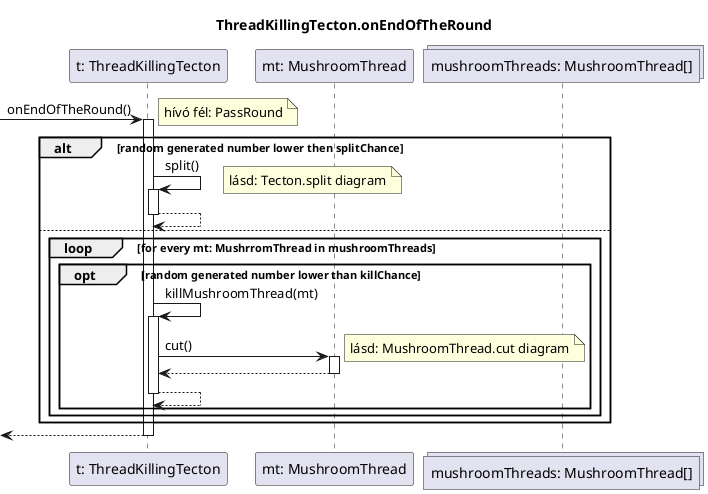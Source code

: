 @startuml endofround_threadkill

title ThreadKillingTecton.onEndOfTheRound

participant "t: ThreadKillingTecton" as tecton
participant "mt: MushroomThread" as thread
collections "mushroomThreads: MushroomThread[]" as mts

-> tecton: onEndOfTheRound()
note right: hívó fél: PassRound
activate tecton

alt random generated number lower then splitChance

	tecton -> tecton: split()
	note right: lásd: Tecton.split diagram
	activate tecton

	tecton --> tecton
	deactivate tecton

else

	loop for every mt: MushrromThread in mushroomThreads
		opt random generated number lower than killChance

			tecton -> tecton: killMushroomThread(mt)
			activate tecton

			tecton -> thread: cut()
			note right: lásd: MushroomThread.cut diagram
			activate thread

			thread --> tecton
			deactivate thread

			tecton --> tecton
			deactivate tecton

		end
	end
end

<-- tecton
deactivate tecton
@enduml
